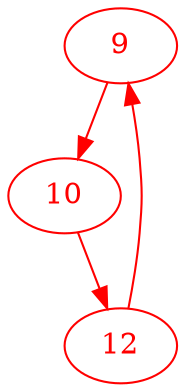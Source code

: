 digraph g{
node [color = red, fontcolor=red]; 9 10 12 ;
9 -> 10 [color=red] ;
10 -> 12 [color=red] ;
12 -> 9 [color=red] ;
}